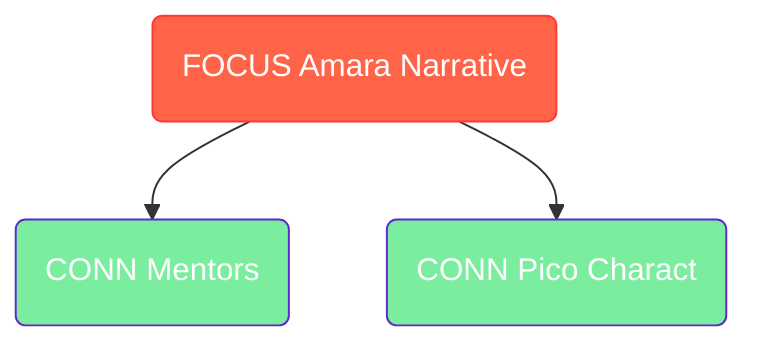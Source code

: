 graph TD

    amara-narrative(FOCUS Amara Narrative)
    class amara-narrative focus

    mentors(CONN Mentors)
    amara-narrative --> mentors
    class mentors connected
    pico-character(CONN Pico Charact)
    amara-narrative --> pico-character
    class pico-character connected

    classDef focus fill:#ff6348,stroke:#ff3838,color:#fff
    classDef connected fill:#7bed9f,stroke:#5f27cd,color:#fff